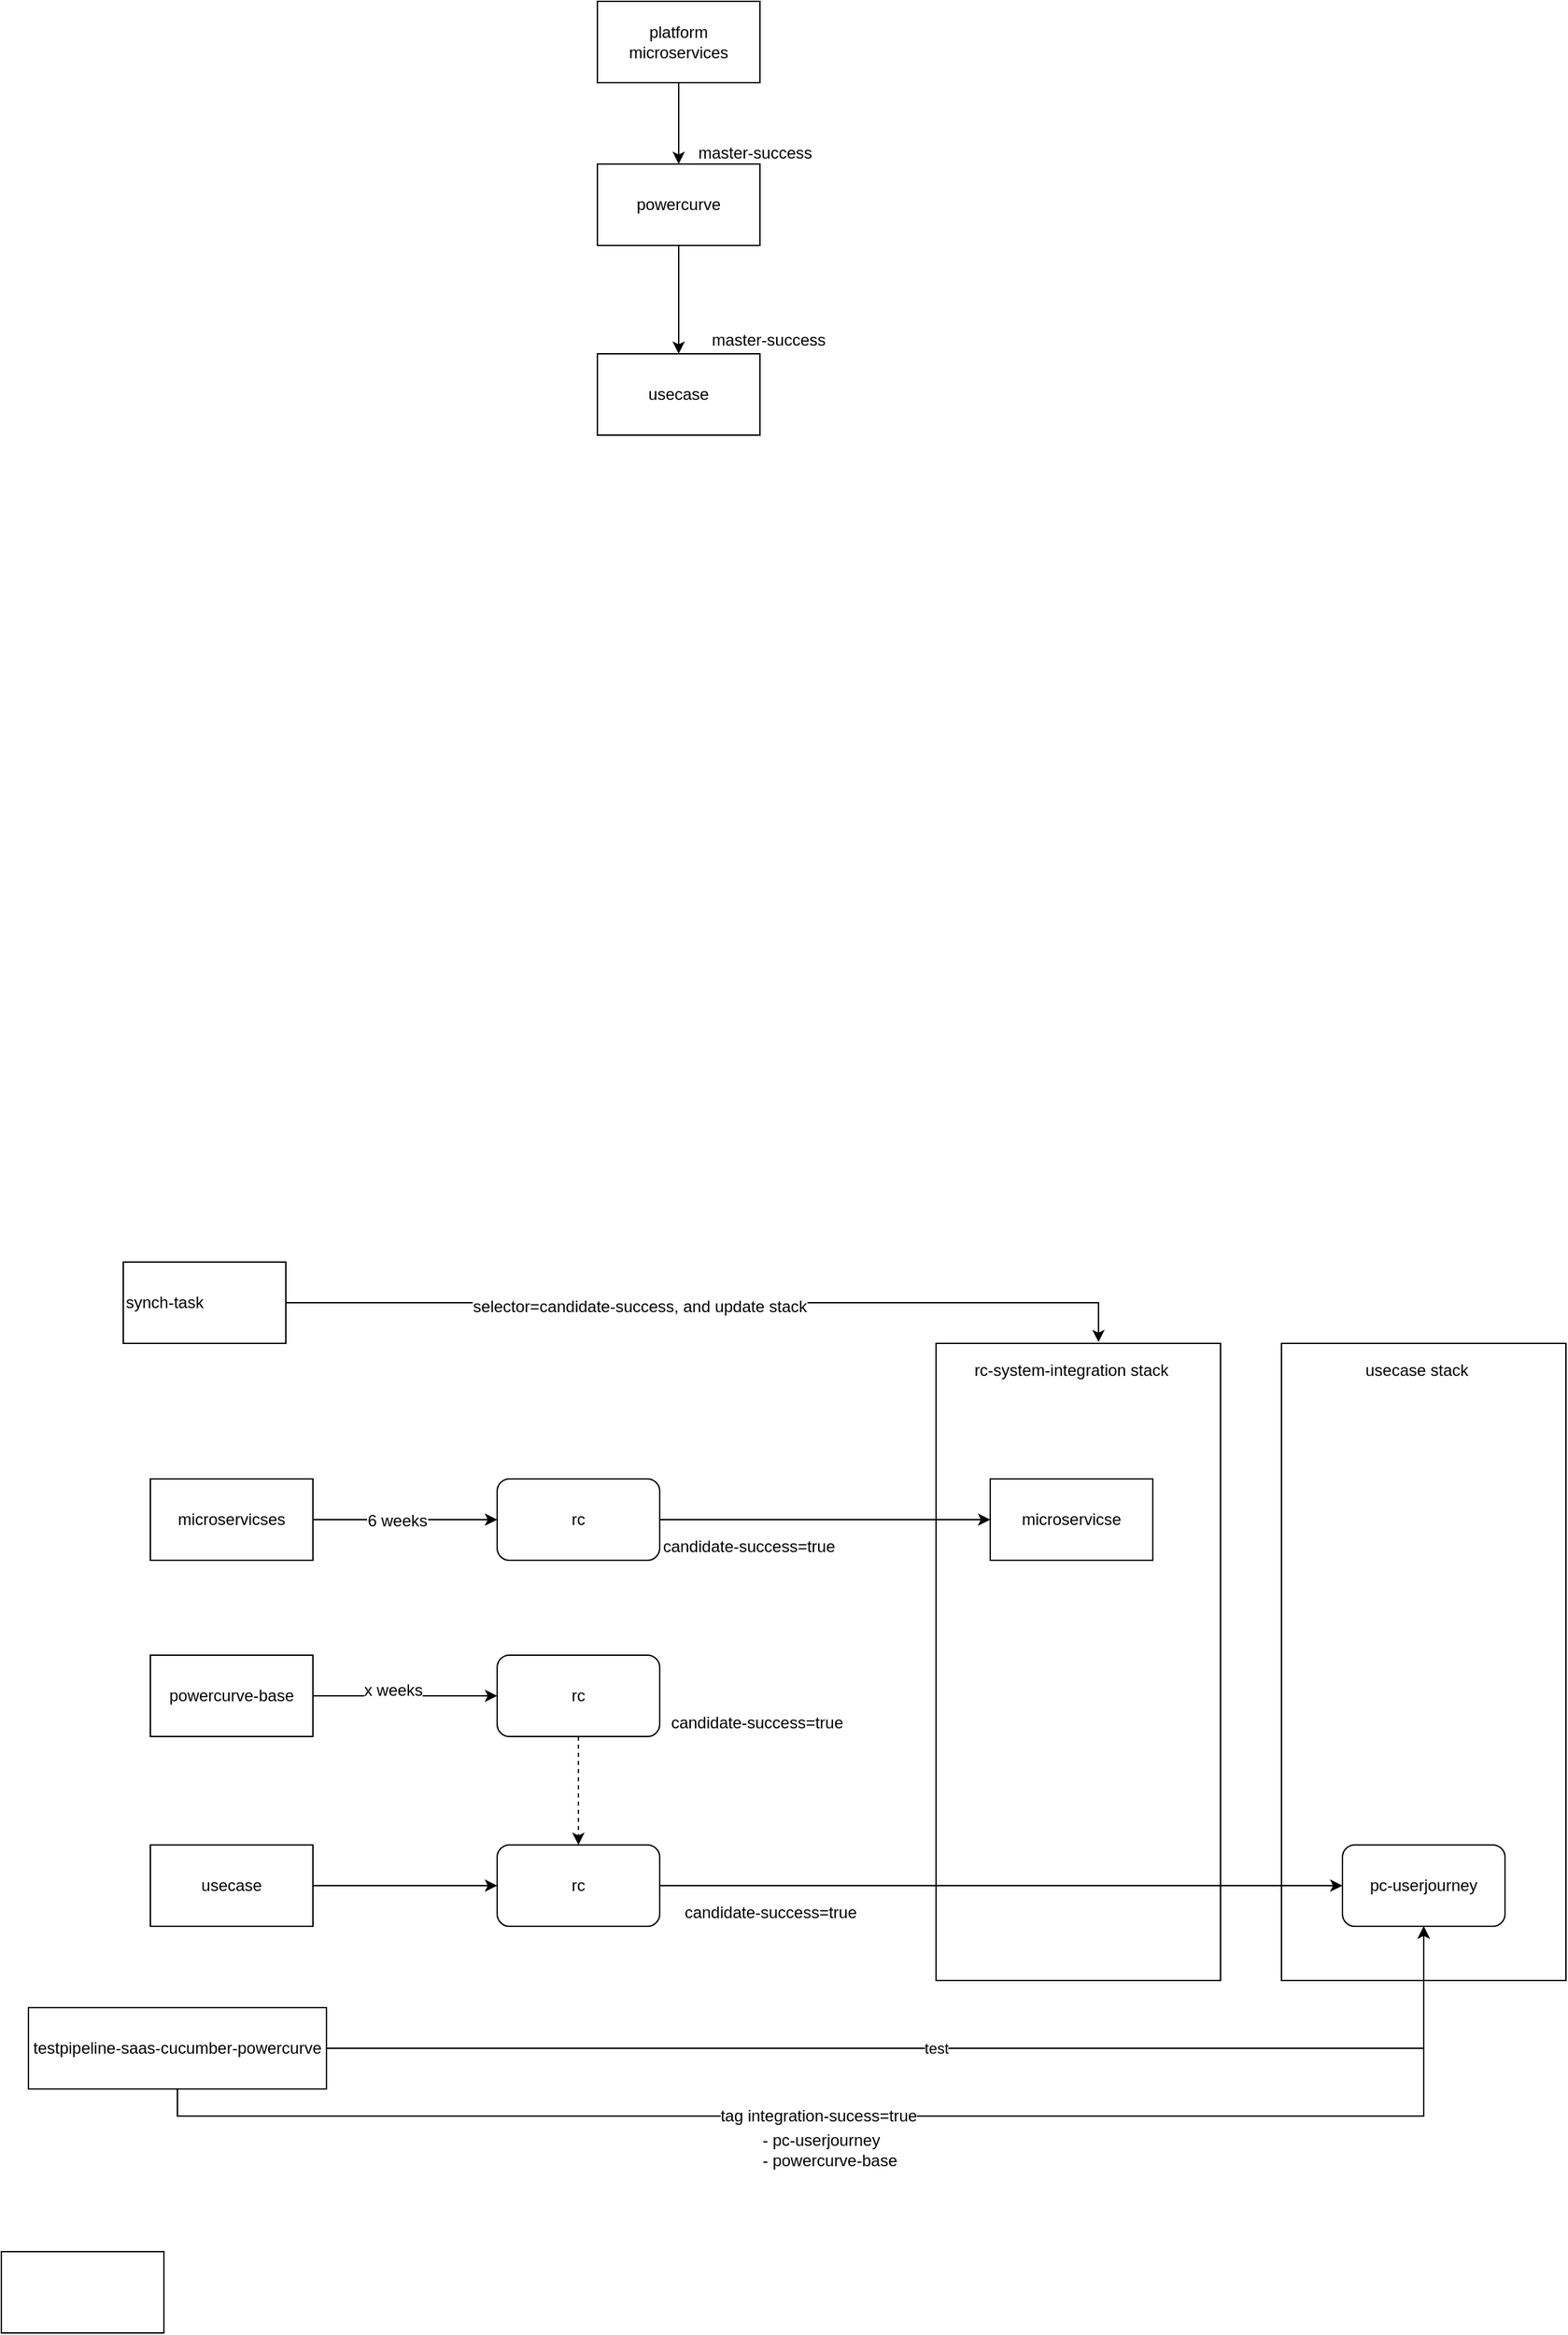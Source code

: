 <mxfile version="12.9.3" type="github">
  <diagram id="1WlQBmX9EzcYJ1-Lr1KR" name="Page-1">
    <mxGraphModel dx="1340" dy="9802" grid="1" gridSize="10" guides="1" tooltips="1" connect="1" arrows="1" fold="1" page="1" pageScale="1" pageWidth="9000" pageHeight="9000" math="0" shadow="0">
      <root>
        <mxCell id="0" />
        <mxCell id="1" parent="0" />
        <mxCell id="uTPR0Xm62mOcXkIkS7oy-35" value="" style="rounded=0;whiteSpace=wrap;html=1;" vertex="1" parent="1">
          <mxGeometry x="1165" y="690" width="210" height="470" as="geometry" />
        </mxCell>
        <mxCell id="uTPR0Xm62mOcXkIkS7oy-34" value="" style="rounded=0;whiteSpace=wrap;html=1;" vertex="1" parent="1">
          <mxGeometry x="910" y="690" width="210" height="470" as="geometry" />
        </mxCell>
        <mxCell id="uTPR0Xm62mOcXkIkS7oy-4" value="" style="edgeStyle=orthogonalEdgeStyle;rounded=0;orthogonalLoop=1;jettySize=auto;html=1;" edge="1" parent="1" source="uTPR0Xm62mOcXkIkS7oy-1" target="uTPR0Xm62mOcXkIkS7oy-2">
          <mxGeometry relative="1" as="geometry" />
        </mxCell>
        <mxCell id="uTPR0Xm62mOcXkIkS7oy-1" value="platform microservices" style="rounded=0;whiteSpace=wrap;html=1;" vertex="1" parent="1">
          <mxGeometry x="660" y="-300" width="120" height="60" as="geometry" />
        </mxCell>
        <mxCell id="uTPR0Xm62mOcXkIkS7oy-5" value="" style="edgeStyle=orthogonalEdgeStyle;rounded=0;orthogonalLoop=1;jettySize=auto;html=1;" edge="1" parent="1" source="uTPR0Xm62mOcXkIkS7oy-2" target="uTPR0Xm62mOcXkIkS7oy-3">
          <mxGeometry relative="1" as="geometry" />
        </mxCell>
        <mxCell id="uTPR0Xm62mOcXkIkS7oy-2" value="powercurve" style="rounded=0;whiteSpace=wrap;html=1;" vertex="1" parent="1">
          <mxGeometry x="660" y="-180" width="120" height="60" as="geometry" />
        </mxCell>
        <mxCell id="uTPR0Xm62mOcXkIkS7oy-3" value="usecase" style="rounded=0;whiteSpace=wrap;html=1;" vertex="1" parent="1">
          <mxGeometry x="660" y="-40" width="120" height="60" as="geometry" />
        </mxCell>
        <mxCell id="uTPR0Xm62mOcXkIkS7oy-6" value="master-success" style="text;html=1;align=center;verticalAlign=middle;resizable=0;points=[];autosize=1;" vertex="1" parent="1">
          <mxGeometry x="726" y="-198" width="100" height="20" as="geometry" />
        </mxCell>
        <mxCell id="uTPR0Xm62mOcXkIkS7oy-7" value="master-success" style="text;html=1;align=center;verticalAlign=middle;resizable=0;points=[];autosize=1;" vertex="1" parent="1">
          <mxGeometry x="736" y="-60" width="100" height="20" as="geometry" />
        </mxCell>
        <mxCell id="uTPR0Xm62mOcXkIkS7oy-10" value="" style="edgeStyle=orthogonalEdgeStyle;rounded=0;orthogonalLoop=1;jettySize=auto;html=1;" edge="1" parent="1" source="uTPR0Xm62mOcXkIkS7oy-8" target="uTPR0Xm62mOcXkIkS7oy-9">
          <mxGeometry relative="1" as="geometry" />
        </mxCell>
        <mxCell id="uTPR0Xm62mOcXkIkS7oy-11" value="6 weeks" style="text;html=1;align=center;verticalAlign=middle;resizable=0;points=[];labelBackgroundColor=#ffffff;" vertex="1" connectable="0" parent="uTPR0Xm62mOcXkIkS7oy-10">
          <mxGeometry x="-0.086" y="-1" relative="1" as="geometry">
            <mxPoint as="offset" />
          </mxGeometry>
        </mxCell>
        <mxCell id="uTPR0Xm62mOcXkIkS7oy-8" value="microservicses" style="rounded=0;whiteSpace=wrap;html=1;" vertex="1" parent="1">
          <mxGeometry x="330" y="790" width="120" height="60" as="geometry" />
        </mxCell>
        <mxCell id="uTPR0Xm62mOcXkIkS7oy-31" value="" style="edgeStyle=orthogonalEdgeStyle;rounded=0;orthogonalLoop=1;jettySize=auto;html=1;" edge="1" parent="1" source="uTPR0Xm62mOcXkIkS7oy-9" target="uTPR0Xm62mOcXkIkS7oy-30">
          <mxGeometry relative="1" as="geometry" />
        </mxCell>
        <mxCell id="uTPR0Xm62mOcXkIkS7oy-9" value="rc" style="rounded=1;whiteSpace=wrap;html=1;" vertex="1" parent="1">
          <mxGeometry x="586" y="790" width="120" height="60" as="geometry" />
        </mxCell>
        <mxCell id="uTPR0Xm62mOcXkIkS7oy-30" value="microservicse" style="rounded=0;whiteSpace=wrap;html=1;" vertex="1" parent="1">
          <mxGeometry x="950" y="790" width="120" height="60" as="geometry" />
        </mxCell>
        <mxCell id="uTPR0Xm62mOcXkIkS7oy-14" value="" style="edgeStyle=orthogonalEdgeStyle;rounded=0;orthogonalLoop=1;jettySize=auto;html=1;" edge="1" parent="1" source="uTPR0Xm62mOcXkIkS7oy-12" target="uTPR0Xm62mOcXkIkS7oy-13">
          <mxGeometry relative="1" as="geometry" />
        </mxCell>
        <mxCell id="uTPR0Xm62mOcXkIkS7oy-15" value="x weeks" style="text;html=1;align=center;verticalAlign=middle;resizable=0;points=[];labelBackgroundColor=#ffffff;" vertex="1" connectable="0" parent="uTPR0Xm62mOcXkIkS7oy-14">
          <mxGeometry x="-0.141" y="4" relative="1" as="geometry">
            <mxPoint as="offset" />
          </mxGeometry>
        </mxCell>
        <mxCell id="uTPR0Xm62mOcXkIkS7oy-12" value="powercurve-base" style="rounded=0;whiteSpace=wrap;html=1;" vertex="1" parent="1">
          <mxGeometry x="330" y="920" width="120" height="60" as="geometry" />
        </mxCell>
        <mxCell id="uTPR0Xm62mOcXkIkS7oy-36" style="edgeStyle=orthogonalEdgeStyle;rounded=0;orthogonalLoop=1;jettySize=auto;html=1;dashed=1;" edge="1" parent="1" source="uTPR0Xm62mOcXkIkS7oy-13" target="uTPR0Xm62mOcXkIkS7oy-23">
          <mxGeometry relative="1" as="geometry" />
        </mxCell>
        <mxCell id="uTPR0Xm62mOcXkIkS7oy-13" value="rc" style="rounded=1;whiteSpace=wrap;html=1;" vertex="1" parent="1">
          <mxGeometry x="586" y="920" width="120" height="60" as="geometry" />
        </mxCell>
        <mxCell id="uTPR0Xm62mOcXkIkS7oy-17" value="candidate-success=true" style="text;html=1;strokeColor=none;fillColor=none;align=center;verticalAlign=middle;whiteSpace=wrap;rounded=0;" vertex="1" parent="1">
          <mxGeometry x="706" y="960" width="144" height="20" as="geometry" />
        </mxCell>
        <mxCell id="uTPR0Xm62mOcXkIkS7oy-18" value="candidate-success=true" style="text;html=1;strokeColor=none;fillColor=none;align=center;verticalAlign=middle;whiteSpace=wrap;rounded=0;" vertex="1" parent="1">
          <mxGeometry x="700" y="830" width="144" height="20" as="geometry" />
        </mxCell>
        <mxCell id="uTPR0Xm62mOcXkIkS7oy-24" value="" style="edgeStyle=orthogonalEdgeStyle;rounded=0;orthogonalLoop=1;jettySize=auto;html=1;" edge="1" parent="1" source="uTPR0Xm62mOcXkIkS7oy-22" target="uTPR0Xm62mOcXkIkS7oy-23">
          <mxGeometry relative="1" as="geometry" />
        </mxCell>
        <mxCell id="uTPR0Xm62mOcXkIkS7oy-22" value="usecase" style="rounded=0;whiteSpace=wrap;html=1;" vertex="1" parent="1">
          <mxGeometry x="330" y="1060" width="120" height="60" as="geometry" />
        </mxCell>
        <mxCell id="uTPR0Xm62mOcXkIkS7oy-27" value="" style="edgeStyle=orthogonalEdgeStyle;rounded=0;orthogonalLoop=1;jettySize=auto;html=1;" edge="1" parent="1" source="uTPR0Xm62mOcXkIkS7oy-23" target="uTPR0Xm62mOcXkIkS7oy-26">
          <mxGeometry relative="1" as="geometry" />
        </mxCell>
        <mxCell id="uTPR0Xm62mOcXkIkS7oy-23" value="rc" style="rounded=1;whiteSpace=wrap;html=1;" vertex="1" parent="1">
          <mxGeometry x="586" y="1060" width="120" height="60" as="geometry" />
        </mxCell>
        <mxCell id="uTPR0Xm62mOcXkIkS7oy-26" value="pc-userjourney" style="rounded=1;whiteSpace=wrap;html=1;" vertex="1" parent="1">
          <mxGeometry x="1210" y="1060" width="120" height="60" as="geometry" />
        </mxCell>
        <mxCell id="uTPR0Xm62mOcXkIkS7oy-25" value="candidate-success=true" style="text;html=1;strokeColor=none;fillColor=none;align=center;verticalAlign=middle;whiteSpace=wrap;rounded=0;" vertex="1" parent="1">
          <mxGeometry x="716" y="1100" width="144" height="20" as="geometry" />
        </mxCell>
        <mxCell id="uTPR0Xm62mOcXkIkS7oy-28" value="rc-system-integration stack" style="text;html=1;strokeColor=none;fillColor=none;align=center;verticalAlign=middle;whiteSpace=wrap;rounded=0;" vertex="1" parent="1">
          <mxGeometry x="925" y="700" width="170" height="20" as="geometry" />
        </mxCell>
        <mxCell id="uTPR0Xm62mOcXkIkS7oy-32" value="usecase stack" style="text;html=1;strokeColor=none;fillColor=none;align=center;verticalAlign=middle;whiteSpace=wrap;rounded=0;" vertex="1" parent="1">
          <mxGeometry x="1180" y="700" width="170" height="20" as="geometry" />
        </mxCell>
        <mxCell id="uTPR0Xm62mOcXkIkS7oy-39" value="test" style="edgeStyle=orthogonalEdgeStyle;rounded=0;orthogonalLoop=1;jettySize=auto;html=1;" edge="1" parent="1" source="uTPR0Xm62mOcXkIkS7oy-37" target="uTPR0Xm62mOcXkIkS7oy-26">
          <mxGeometry relative="1" as="geometry" />
        </mxCell>
        <mxCell id="uTPR0Xm62mOcXkIkS7oy-41" style="edgeStyle=orthogonalEdgeStyle;rounded=0;orthogonalLoop=1;jettySize=auto;html=1;" edge="1" parent="1" source="uTPR0Xm62mOcXkIkS7oy-37" target="uTPR0Xm62mOcXkIkS7oy-26">
          <mxGeometry relative="1" as="geometry">
            <Array as="points">
              <mxPoint x="350" y="1260" />
              <mxPoint x="1270" y="1260" />
            </Array>
          </mxGeometry>
        </mxCell>
        <mxCell id="uTPR0Xm62mOcXkIkS7oy-42" value="tag integration-sucess=true" style="text;html=1;align=center;verticalAlign=middle;resizable=0;points=[];labelBackgroundColor=#ffffff;" vertex="1" connectable="0" parent="uTPR0Xm62mOcXkIkS7oy-41">
          <mxGeometry x="-0.087" relative="1" as="geometry">
            <mxPoint as="offset" />
          </mxGeometry>
        </mxCell>
        <mxCell id="uTPR0Xm62mOcXkIkS7oy-37" value="testpipeline-saas-cucumber-powercurve" style="rounded=0;whiteSpace=wrap;html=1;" vertex="1" parent="1">
          <mxGeometry x="240" y="1180" width="220" height="60" as="geometry" />
        </mxCell>
        <mxCell id="uTPR0Xm62mOcXkIkS7oy-43" value="- pc-userjourney&lt;br&gt;- powercurve-base" style="text;html=1;align=left;verticalAlign=middle;resizable=0;points=[];autosize=1;" vertex="1" parent="1">
          <mxGeometry x="780" y="1270" width="110" height="30" as="geometry" />
        </mxCell>
        <mxCell id="uTPR0Xm62mOcXkIkS7oy-45" style="edgeStyle=orthogonalEdgeStyle;rounded=0;orthogonalLoop=1;jettySize=auto;html=1;entryX=0.571;entryY=-0.002;entryDx=0;entryDy=0;entryPerimeter=0;" edge="1" parent="1" source="uTPR0Xm62mOcXkIkS7oy-44" target="uTPR0Xm62mOcXkIkS7oy-34">
          <mxGeometry relative="1" as="geometry" />
        </mxCell>
        <mxCell id="uTPR0Xm62mOcXkIkS7oy-46" value="selector=candidate-success, and update stack" style="text;html=1;align=center;verticalAlign=middle;resizable=0;points=[];labelBackgroundColor=#ffffff;" vertex="1" connectable="0" parent="uTPR0Xm62mOcXkIkS7oy-45">
          <mxGeometry x="-0.17" y="-3" relative="1" as="geometry">
            <mxPoint as="offset" />
          </mxGeometry>
        </mxCell>
        <mxCell id="uTPR0Xm62mOcXkIkS7oy-44" value="synch-task" style="rounded=0;whiteSpace=wrap;html=1;align=left;" vertex="1" parent="1">
          <mxGeometry x="310" y="630" width="120" height="60" as="geometry" />
        </mxCell>
        <mxCell id="uTPR0Xm62mOcXkIkS7oy-50" value="" style="rounded=0;whiteSpace=wrap;html=1;align=left;" vertex="1" parent="1">
          <mxGeometry x="220" y="1360" width="120" height="60" as="geometry" />
        </mxCell>
      </root>
    </mxGraphModel>
  </diagram>
</mxfile>
